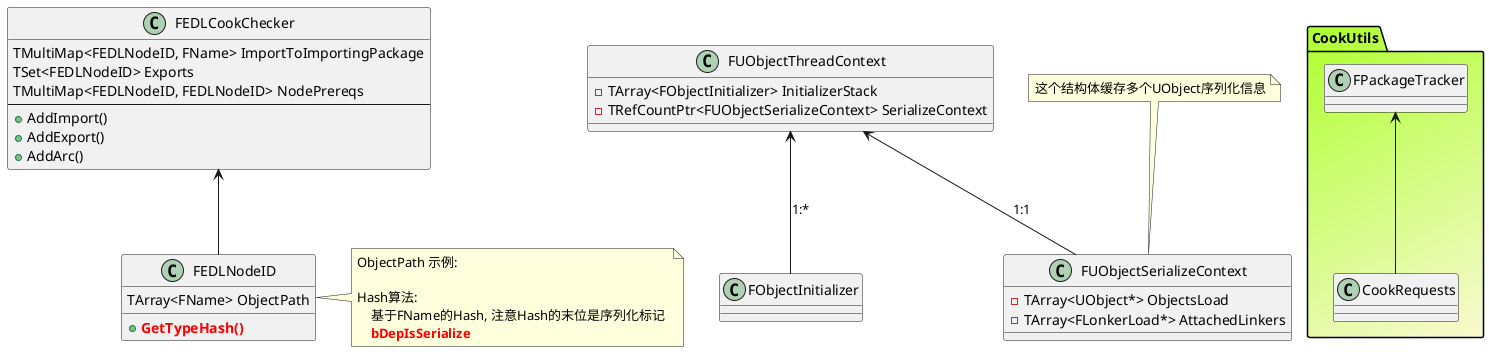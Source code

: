 @startuml

class FUObjectThreadContext
{
    - TArray<FObjectInitializer> InitializerStack
    - TRefCountPtr<FUObjectSerializeContext> SerializeContext

}

class FObjectInitializer
{
}

class FUObjectSerializeContext
{
    - TArray<UObject*> ObjectsLoad
    - TArray<FLonkerLoad*> AttachedLinkers
}
note top: 这个结构体缓存多个UObject序列化信息

FUObjectThreadContext <-- FObjectInitializer : 1:*
FUObjectThreadContext <-- FUObjectSerializeContext : 1:1

class FEDLCookChecker
{
    TMultiMap<FEDLNodeID, FName> ImportToImportingPackage
    TSet<FEDLNodeID> Exports
    TMultiMap<FEDLNodeID, FEDLNodeID> NodePrereqs
    ----
    + AddImport()
    + AddExport()
    + AddArc()
}

class FEDLNodeID
{
    TArray<FName> ObjectPath
    + <b><font color=red>GetTypeHash()</b>
}
note right
    ObjectPath 示例:

    Hash算法:
        基于FName的Hash, 注意Hash的末位是序列化标记 
        <b><font color=red>bDepIsSerialize</b>
end note

FEDLCookChecker <-- FEDLNodeID

package CookUtils #GreenYellow/LightGoldenRodYellow {
class FPackageTracker
{

}

class CookRequests
{

}

FPackageTracker <-- CookRequests
}
@enduml
